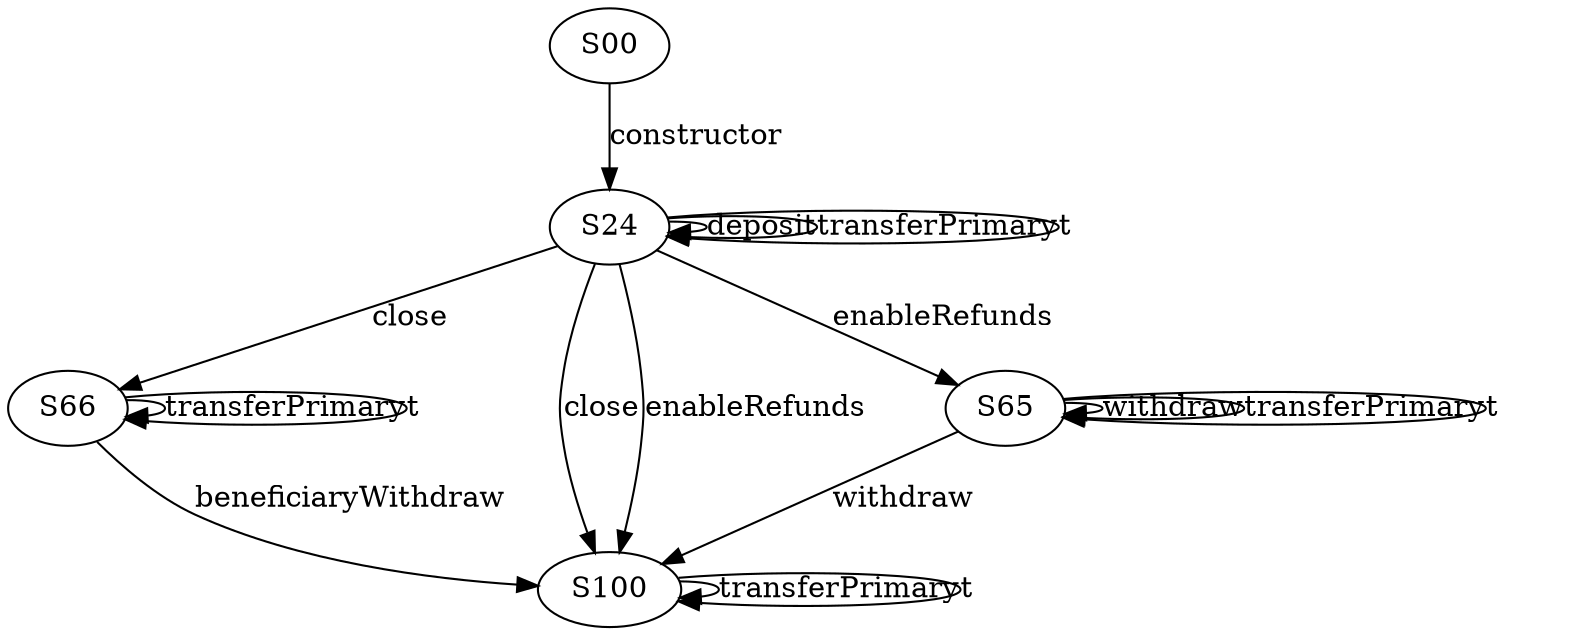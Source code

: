 digraph {

S00->S24 [label="constructor", style="", color="black"]
S24->S24 [label="deposit", style="", color="black"]
S24->S66 [label="close", style="", color="black"]
S24->S100 [label="close", style="", color="black"]
S24->S65 [label="enableRefunds", style="", color="black"]
S24->S100 [label="enableRefunds", style="", color="black"]
S24->S24 [label="transferPrimary", style="", color="black"]
S24->S24 [label="t", style="", color="black"]
S65->S65 [label="withdraw", style="", color="black"]
S65->S100 [label="withdraw", style="", color="black"]
S65->S65 [label="transferPrimary", style="", color="black"]
S65->S65 [label="t", style="", color="black"]
S66->S100 [label="beneficiaryWithdraw", style="", color="black"]
S66->S66 [label="transferPrimary", style="", color="black"]
S66->S66 [label="t", style="", color="black"]
S100->S100 [label="transferPrimary", style="", color="black"]
S100->S100 [label="t", style="", color="black"]
}